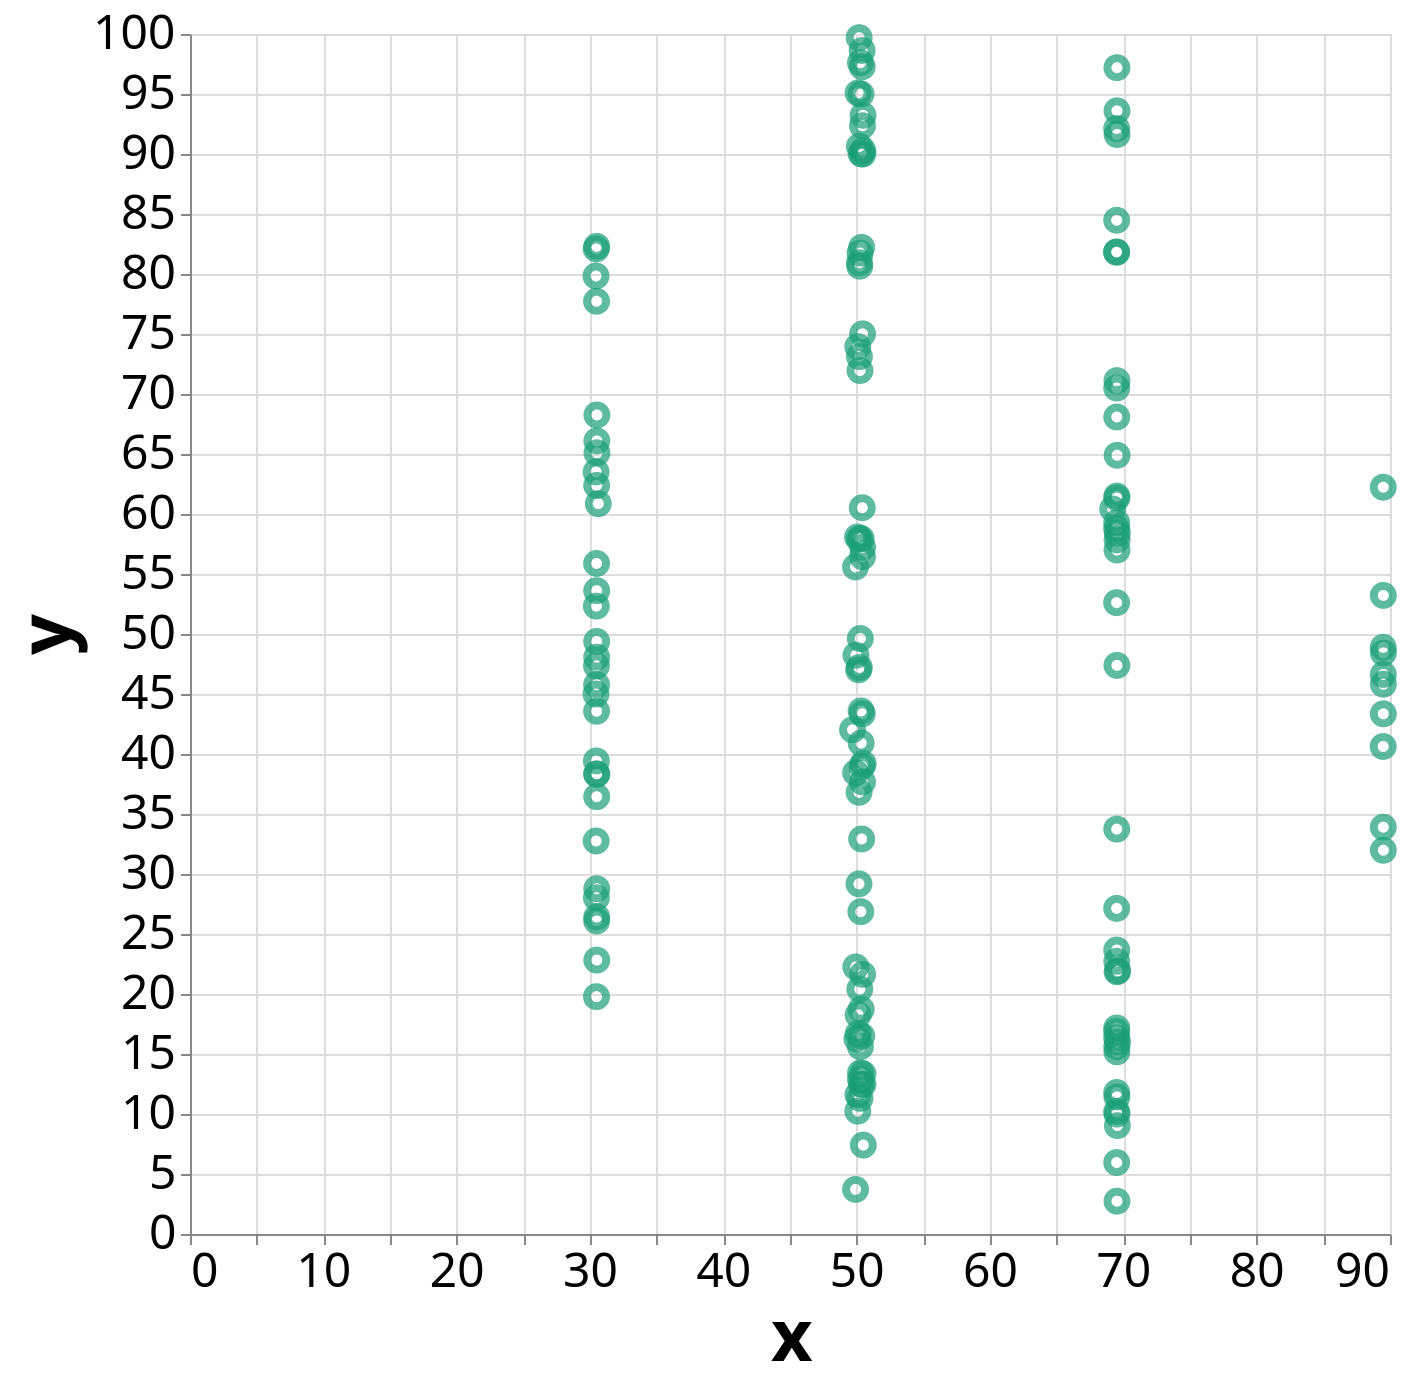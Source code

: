 {
  "config": {
    "view": {
      "width": 400,
      "height": 300
    },
    "mark": {
      "tooltip": null
    },
    "axis": {
      "labelFontSize": 24,
      "titleFontSize": 36
    }
  },
  "data": {
    "name": "data-f05f72587a6810d23aa5ed3961f13305"
  },
  "mark": {
    "type": "point",
    "color": "#1b9e77"
  },
  "encoding": {
    "size": {
      "value": 90
    },
    "strokeWidth": {
      "value": 4
    },
    "x": {
      "type": "quantitative",
      "field": "x"
    },
    "y": {
      "type": "quantitative",
      "field": "y"
    }
  },
  "height": 600,
  "width": 600,
  "$schema": "https://vega.github.io/schema/vega-lite/v5.json",
  "datasets": {
    "data-f05f72587a6810d23aa5ed3961f13305": [
      {
        "dataset": "v_lines",
        "x": 50.481508170299996,
        "y": 93.22270136569999
      },
      {
        "dataset": "v_lines",
        "x": 50.2824056687,
        "y": 97.6099835723
      },
      {
        "dataset": "v_lines",
        "x": 50.1867033389,
        "y": 99.6946801425
      },
      {
        "dataset": "v_lines",
        "x": 50.3269108629,
        "y": 90.0220534916
      },
      {
        "dataset": "v_lines",
        "x": 50.456207331499996,
        "y": 89.9874101286
      },
      {
        "dataset": "v_lines",
        "x": 30.4648469308,
        "y": 82.0892320845
      },
      {
        "dataset": "v_lines",
        "x": 30.501596473699998,
        "y": 82.3071263462
      },
      {
        "dataset": "v_lines",
        "x": 30.489569226999997,
        "y": 77.7298801366
      },
      {
        "dataset": "v_lines",
        "x": 30.45024833,
        "y": 79.8348944011
      },
      {
        "dataset": "v_lines",
        "x": 30.518394798499997,
        "y": 68.2525829388
      },
      {
        "dataset": "v_lines",
        "x": 30.5116612138,
        "y": 66.09371818310001
      },
      {
        "dataset": "v_lines",
        "x": 30.4980777147,
        "y": 62.3849850338
      },
      {
        "dataset": "v_lines",
        "x": 30.6202277519,
        "y": 60.8600821544
      },
      {
        "dataset": "v_lines",
        "x": 30.4921854231,
        "y": 55.8789168923
      },
      {
        "dataset": "v_lines",
        "x": 30.474634333,
        "y": 52.3221596388
      },
      {
        "dataset": "v_lines",
        "x": 30.500998079000002,
        "y": 48.0696996767
      },
      {
        "dataset": "v_lines",
        "x": 30.4944213623,
        "y": 45.7734755346
      },
      {
        "dataset": "v_lines",
        "x": 30.4995445502,
        "y": 49.382099750600005
      },
      {
        "dataset": "v_lines",
        "x": 50.144392978999996,
        "y": 47.014283641700004
      },
      {
        "dataset": "v_lines",
        "x": 49.912898587700006,
        "y": 55.5878389121
      },
      {
        "dataset": "v_lines",
        "x": 50.3374274859,
        "y": 57.9553142818
      },
      {
        "dataset": "v_lines",
        "x": 50.4189791992,
        "y": 60.5249117346
      },
      {
        "dataset": "v_lines",
        "x": 50.205258971400006,
        "y": 57.924217167600005
      },
      {
        "dataset": "v_lines",
        "x": 50.4353151633,
        "y": 56.439322473400004
      },
      {
        "dataset": "v_lines",
        "x": 69.5057889042,
        "y": 59.2849248279
      },
      {
        "dataset": "v_lines",
        "x": 69.5340709833,
        "y": 64.8929773346
      },
      {
        "dataset": "v_lines",
        "x": 69.51010693020001,
        "y": 61.3296244282
      },
      {
        "dataset": "v_lines",
        "x": 69.5263228876,
        "y": 56.995279125399996
      },
      {
        "dataset": "v_lines",
        "x": 49.947239961899996,
        "y": 48.2295767261
      },
      {
        "dataset": "v_lines",
        "x": 50.0631041291,
        "y": 58.085037556
      },
      {
        "dataset": "v_lines",
        "x": 50.489902373,
        "y": 39.2054119682
      },
      {
        "dataset": "v_lines",
        "x": 49.6888638379,
        "y": 42.018514414
      },
      {
        "dataset": "v_lines",
        "x": 50.3334811097,
        "y": 43.588671479
      },
      {
        "dataset": "v_lines",
        "x": 50.4467514196,
        "y": 57.230588942299995
      },
      {
        "dataset": "v_lines",
        "x": 50.4209091963,
        "y": 43.3479568967
      },
      {
        "dataset": "v_lines",
        "x": 50.374052050799996,
        "y": 32.918240616700004
      },
      {
        "dataset": "v_lines",
        "x": 30.4768299051,
        "y": 39.4246055913
      },
      {
        "dataset": "v_lines",
        "x": 30.5034743497,
        "y": 38.3485561381
      },
      {
        "dataset": "v_lines",
        "x": 30.5048349283,
        "y": 28.7714879939
      },
      {
        "dataset": "v_lines",
        "x": 30.462218464699998,
        "y": 32.7504720275
      },
      {
        "dataset": "v_lines",
        "x": 30.491302622,
        "y": 43.561374075299995
      },
      {
        "dataset": "v_lines",
        "x": 30.449653838000003,
        "y": 44.9951230008
      },
      {
        "dataset": "v_lines",
        "x": 30.485994215700003,
        "y": 47.3479464653
      },
      {
        "dataset": "v_lines",
        "x": 30.5020767935,
        "y": 36.4412129198
      },
      {
        "dataset": "v_lines",
        "x": 30.4780588886,
        "y": 28.020580489
      },
      {
        "dataset": "v_lines",
        "x": 30.5011608787,
        "y": 38.3141385582
      },
      {
        "dataset": "v_lines",
        "x": 30.504773017399998,
        "y": 26.4166256707
      },
      {
        "dataset": "v_lines",
        "x": 30.509115326,
        "y": 22.8255471196
      },
      {
        "dataset": "v_lines",
        "x": 50.1156321728,
        "y": 16.6940065479
      },
      {
        "dataset": "v_lines",
        "x": 50.4483013392,
        "y": 21.640256459899998
      },
      {
        "dataset": "v_lines",
        "x": 50.17317743,
        "y": 29.177864393000004
      },
      {
        "dataset": "v_lines",
        "x": 49.922741919399996,
        "y": 38.4404729124
      },
      {
        "dataset": "v_lines",
        "x": 50.3112993746,
        "y": 26.8604882737
      },
      {
        "dataset": "v_lines",
        "x": 50.3994096114,
        "y": 38.963838923400004
      },
      {
        "dataset": "v_lines",
        "x": 50.337362644799995,
        "y": 40.913386144
      },
      {
        "dataset": "v_lines",
        "x": 50.202318096499994,
        "y": 47.2129480045
      },
      {
        "dataset": "v_lines",
        "x": 50.2749326091,
        "y": 49.6234993439
      },
      {
        "dataset": "v_lines",
        "x": 69.4943803061,
        "y": 52.612410705900004
      },
      {
        "dataset": "v_lines",
        "x": 69.5193397556,
        "y": 47.384533706999996
      },
      {
        "dataset": "v_lines",
        "x": 69.5291826079,
        "y": 57.8412666804
      },
      {
        "dataset": "v_lines",
        "x": 69.495755496,
        "y": 58.785073161999996
      },
      {
        "dataset": "v_lines",
        "x": 69.199057706,
        "y": 60.41895732020001
      },
      {
        "dataset": "v_lines",
        "x": 69.55109144020001,
        "y": 58.401098268599995
      },
      {
        "dataset": "v_lines",
        "x": 69.5066843151,
        "y": 68.08446678930001
      },
      {
        "dataset": "v_lines",
        "x": 50.4441175504,
        "y": 75.01329950590001
      },
      {
        "dataset": "v_lines",
        "x": 50.4672293846,
        "y": 90.281464505
      },
      {
        "dataset": "v_lines",
        "x": 50.21088197899999,
        "y": 80.9417717084
      },
      {
        "dataset": "v_lines",
        "x": 50.205406955,
        "y": 90.6405359009
      },
      {
        "dataset": "v_lines",
        "x": 50.43829066479999,
        "y": 92.3547602661
      },
      {
        "dataset": "v_lines",
        "x": 50.3735188462,
        "y": 82.21920572180001
      },
      {
        "dataset": "v_lines",
        "x": 50.253683689,
        "y": 81.7438287242
      },
      {
        "dataset": "v_lines",
        "x": 50.2504708592,
        "y": 71.9513852104
      },
      {
        "dataset": "v_lines",
        "x": 50.0870583609,
        "y": 73.95187362680001
      },
      {
        "dataset": "v_lines",
        "x": 50.2310718829,
        "y": 80.6473870602
      },
      {
        "dataset": "v_lines",
        "x": 50.2077411201,
        "y": 73.1145035177
      },
      {
        "dataset": "v_lines",
        "x": 30.4995061735,
        "y": 53.6125276703
      },
      {
        "dataset": "v_lines",
        "x": 30.5203612407,
        "y": 65.1004090686
      },
      {
        "dataset": "v_lines",
        "x": 30.4549558873,
        "y": 63.501778781400006
      },
      {
        "dataset": "v_lines",
        "x": 50.4164772292,
        "y": 97.2696919618
      },
      {
        "dataset": "v_lines",
        "x": 69.5250693831,
        "y": 93.59805020889999
      },
      {
        "dataset": "v_lines",
        "x": 69.5202566002,
        "y": 97.1938760167
      },
      {
        "dataset": "v_lines",
        "x": 69.4989700668,
        "y": 92.1204899292
      },
      {
        "dataset": "v_lines",
        "x": 69.5286156637,
        "y": 91.6220882409
      },
      {
        "dataset": "v_lines",
        "x": 69.4997669273,
        "y": 84.47968329
      },
      {
        "dataset": "v_lines",
        "x": 69.5038013697,
        "y": 81.8154056166
      },
      {
        "dataset": "v_lines",
        "x": 69.4875893963,
        "y": 81.8359875567
      },
      {
        "dataset": "v_lines",
        "x": 69.5191157281,
        "y": 71.1159672213
      },
      {
        "dataset": "v_lines",
        "x": 69.50437629470001,
        "y": 70.4934438205
      },
      {
        "dataset": "v_lines",
        "x": 69.5125730109,
        "y": 61.497563946999996
      },
      {
        "dataset": "v_lines",
        "x": 89.49420056219999,
        "y": 62.234326967600005
      },
      {
        "dataset": "v_lines",
        "x": 89.5001240511,
        "y": 53.216330616499995
      },
      {
        "dataset": "v_lines",
        "x": 89.490246254,
        "y": 48.890796551
      },
      {
        "dataset": "v_lines",
        "x": 89.49778562,
        "y": 46.6299066746
      },
      {
        "dataset": "v_lines",
        "x": 89.50485113059999,
        "y": 48.4234081578
      },
      {
        "dataset": "v_lines",
        "x": 89.5010526463,
        "y": 43.3473436951
      },
      {
        "dataset": "v_lines",
        "x": 89.4888412549,
        "y": 40.6250912209
      },
      {
        "dataset": "v_lines",
        "x": 89.5016235276,
        "y": 45.8151791904
      },
      {
        "dataset": "v_lines",
        "x": 89.497529662,
        "y": 33.901372671
      },
      {
        "dataset": "v_lines",
        "x": 50.4390920216,
        "y": 37.670771798000004
      },
      {
        "dataset": "v_lines",
        "x": 50.179850128000005,
        "y": 36.8075593352
      },
      {
        "dataset": "v_lines",
        "x": 69.5050706711,
        "y": 33.7401525035
      },
      {
        "dataset": "v_lines",
        "x": 69.5798670452,
        "y": 21.935236745500003
      },
      {
        "dataset": "v_lines",
        "x": 69.5064719492,
        "y": 22.7286628748
      },
      {
        "dataset": "v_lines",
        "x": 69.4994788728,
        "y": 16.3374699821
      },
      {
        "dataset": "v_lines",
        "x": 69.500264751,
        "y": 27.136023994200002
      },
      {
        "dataset": "v_lines",
        "x": 69.5041565157,
        "y": 23.6689181006
      },
      {
        "dataset": "v_lines",
        "x": 69.5322795847,
        "y": 21.8509008151
      },
      {
        "dataset": "v_lines",
        "x": 69.5001114942,
        "y": 11.7916260054
      },
      {
        "dataset": "v_lines",
        "x": 69.5048154243,
        "y": 15.6143582625
      },
      {
        "dataset": "v_lines",
        "x": 69.5034745234,
        "y": 17.1690897689
      },
      {
        "dataset": "v_lines",
        "x": 50.3774019862,
        "y": 16.5060150613
      },
      {
        "dataset": "v_lines",
        "x": 50.339425481300005,
        "y": 18.723450686099998
      },
      {
        "dataset": "v_lines",
        "x": 50.0936501016,
        "y": 11.607713424100002
      },
      {
        "dataset": "v_lines",
        "x": 49.9341271714,
        "y": 22.256139740100004
      },
      {
        "dataset": "v_lines",
        "x": 50.288818612200004,
        "y": 13.436410466
      },
      {
        "dataset": "v_lines",
        "x": 50.2879944267,
        "y": 12.8722822086
      },
      {
        "dataset": "v_lines",
        "x": 50.234720700000004,
        "y": 20.4044729196
      },
      {
        "dataset": "v_lines",
        "x": 50.279701636700004,
        "y": 15.608737570999999
      },
      {
        "dataset": "v_lines",
        "x": 50.253006722200006,
        "y": 11.3020842468
      },
      {
        "dataset": "v_lines",
        "x": 50.4741411162,
        "y": 12.4619966676
      },
      {
        "dataset": "v_lines",
        "x": 50.1084399725,
        "y": 18.2590443442
      },
      {
        "dataset": "v_lines",
        "x": 49.919058248999995,
        "y": 3.7168538855
      },
      {
        "dataset": "v_lines",
        "x": 50.08366450850001,
        "y": 10.235881902400001
      },
      {
        "dataset": "v_lines",
        "x": 50.352260835500005,
        "y": 12.4686005273
      },
      {
        "dataset": "v_lines",
        "x": 50.497572241099995,
        "y": 7.409625234189999
      },
      {
        "dataset": "v_lines",
        "x": 50.0163058346,
        "y": 16.2536847911
      },
      {
        "dataset": "v_lines",
        "x": 50.4682212165,
        "y": 13.356702455499999
      },
      {
        "dataset": "v_lines",
        "x": 69.5506789842,
        "y": 9.03298756904
      },
      {
        "dataset": "v_lines",
        "x": 69.5186727475,
        "y": 15.1804864298
      },
      {
        "dataset": "v_lines",
        "x": 69.50345740979999,
        "y": 16.878313266099997
      },
      {
        "dataset": "v_lines",
        "x": 69.4994868291,
        "y": 10.2078266798
      },
      {
        "dataset": "v_lines",
        "x": 69.5275296829,
        "y": 9.99229666551
      },
      {
        "dataset": "v_lines",
        "x": 69.5190952617,
        "y": 11.4226857018
      },
      {
        "dataset": "v_lines",
        "x": 69.5618994268,
        "y": 15.9998037858
      },
      {
        "dataset": "v_lines",
        "x": 69.5010445197,
        "y": 5.95583353945
      },
      {
        "dataset": "v_lines",
        "x": 69.524635976,
        "y": 2.73476016988
      },
      {
        "dataset": "v_lines",
        "x": 30.4995937106,
        "y": 26.085561569099998
      },
      {
        "dataset": "v_lines",
        "x": 30.487391709,
        "y": 19.7794703733
      },
      {
        "dataset": "v_lines",
        "x": 89.50018047190001,
        "y": 31.9789174357
      },
      {
        "dataset": "v_lines",
        "x": 50.4102716314,
        "y": 98.6283694405
      },
      {
        "dataset": "v_lines",
        "x": 50.3259243927,
        "y": 94.9946308528
      },
      {
        "dataset": "v_lines",
        "x": 50.1040315041,
        "y": 95.0885380179
      }
    ]
  }
}